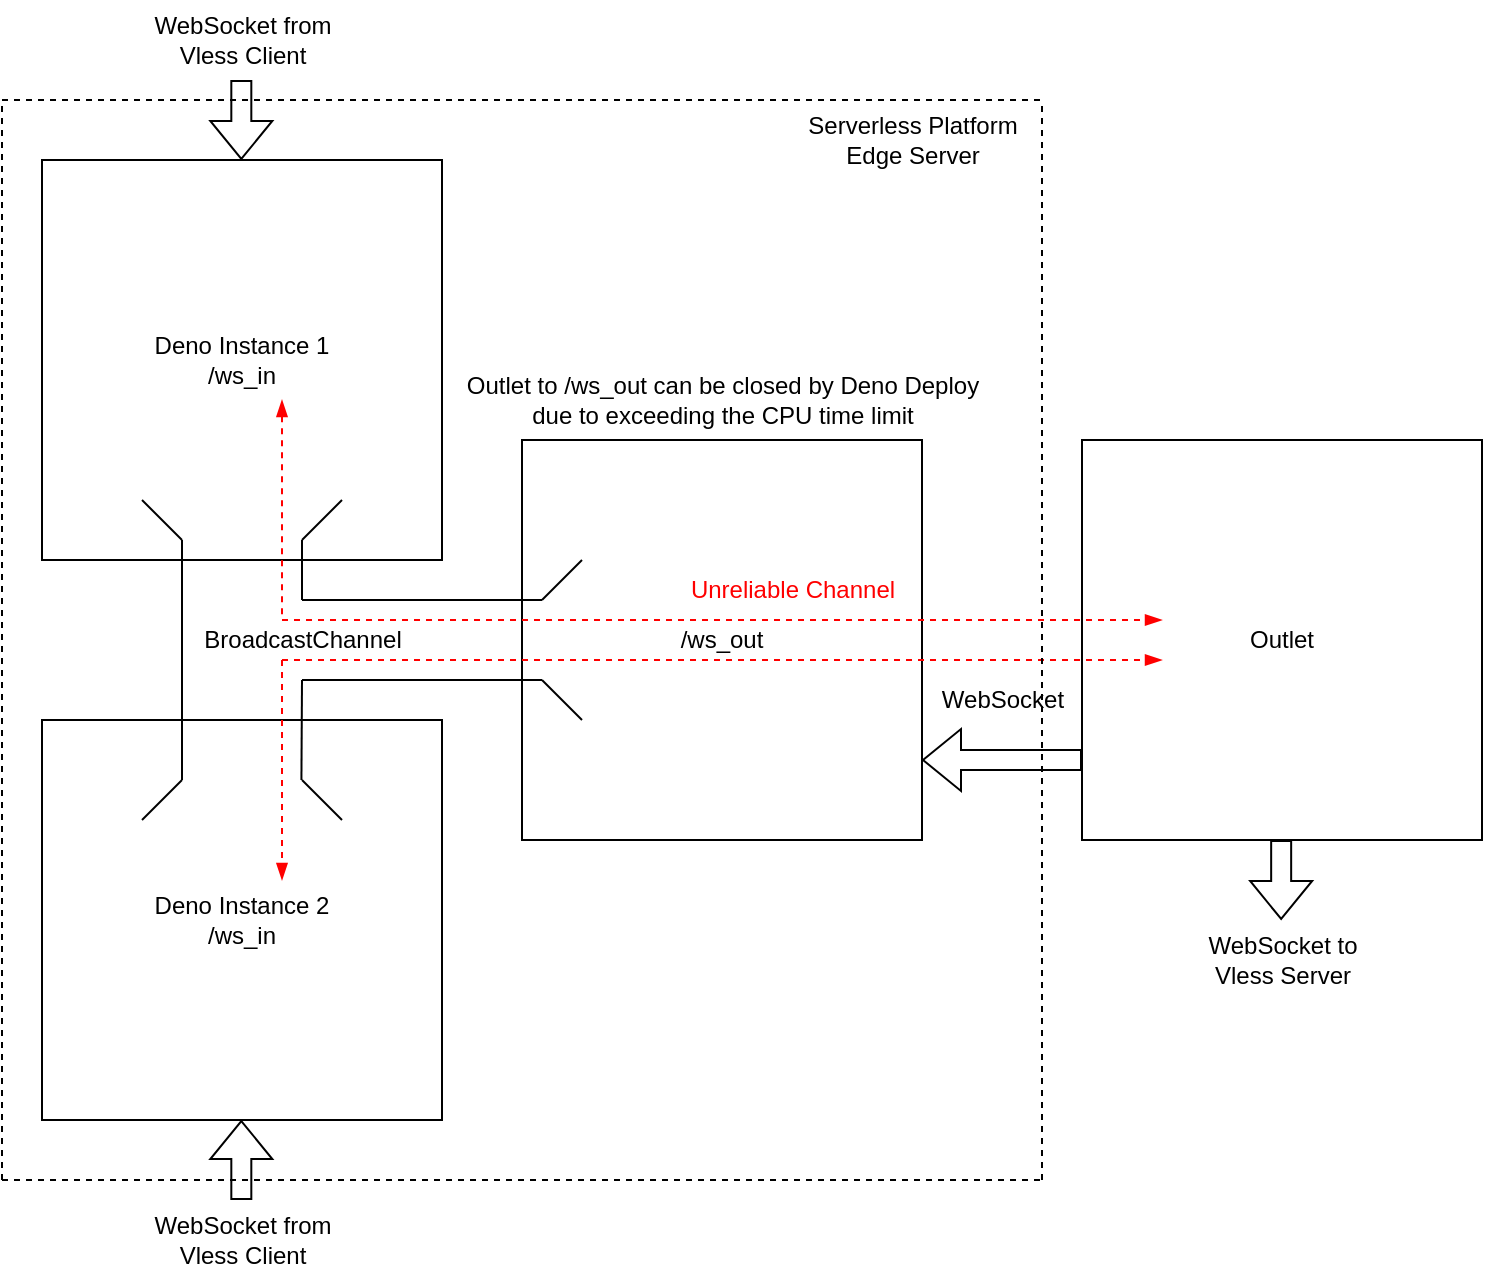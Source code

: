 <mxfile version="21.5.0" type="device">
  <diagram name="Page-1" id="XON07IPh-ZJK_7BV2nB7">
    <mxGraphModel dx="1418" dy="836" grid="1" gridSize="10" guides="1" tooltips="1" connect="1" arrows="1" fold="1" page="1" pageScale="1" pageWidth="850" pageHeight="1100" math="0" shadow="0">
      <root>
        <mxCell id="0" />
        <mxCell id="1" parent="0" />
        <mxCell id="BTfkqiBdbR_koEkJdETr-1" value="Deno Instance 1&lt;br&gt;/ws_in" style="rounded=0;whiteSpace=wrap;html=1;" parent="1" vertex="1">
          <mxGeometry x="80" y="160" width="200" height="200" as="geometry" />
        </mxCell>
        <mxCell id="BTfkqiBdbR_koEkJdETr-2" value="Deno Instance 2&lt;br&gt;/ws_in" style="rounded=0;whiteSpace=wrap;html=1;" parent="1" vertex="1">
          <mxGeometry x="80" y="440" width="200" height="200" as="geometry" />
        </mxCell>
        <mxCell id="BTfkqiBdbR_koEkJdETr-4" value="" style="endArrow=none;html=1;rounded=0;" parent="1" edge="1">
          <mxGeometry width="50" height="50" relative="1" as="geometry">
            <mxPoint x="150" y="470" as="sourcePoint" />
            <mxPoint x="150" y="350" as="targetPoint" />
          </mxGeometry>
        </mxCell>
        <mxCell id="BTfkqiBdbR_koEkJdETr-5" value="" style="endArrow=none;html=1;rounded=0;" parent="1" edge="1">
          <mxGeometry width="50" height="50" relative="1" as="geometry">
            <mxPoint x="150" y="470" as="sourcePoint" />
            <mxPoint x="130" y="490" as="targetPoint" />
          </mxGeometry>
        </mxCell>
        <mxCell id="BTfkqiBdbR_koEkJdETr-6" value="" style="endArrow=none;html=1;rounded=0;" parent="1" edge="1">
          <mxGeometry width="50" height="50" relative="1" as="geometry">
            <mxPoint x="150" y="350" as="sourcePoint" />
            <mxPoint x="130" y="330" as="targetPoint" />
          </mxGeometry>
        </mxCell>
        <mxCell id="BTfkqiBdbR_koEkJdETr-8" value="" style="endArrow=none;html=1;rounded=0;" parent="1" edge="1">
          <mxGeometry width="50" height="50" relative="1" as="geometry">
            <mxPoint x="230" y="330" as="sourcePoint" />
            <mxPoint x="210" y="350" as="targetPoint" />
          </mxGeometry>
        </mxCell>
        <mxCell id="BTfkqiBdbR_koEkJdETr-9" value="" style="endArrow=none;html=1;rounded=0;" parent="1" edge="1">
          <mxGeometry width="50" height="50" relative="1" as="geometry">
            <mxPoint x="230" y="490" as="sourcePoint" />
            <mxPoint x="210" y="470" as="targetPoint" />
          </mxGeometry>
        </mxCell>
        <mxCell id="BTfkqiBdbR_koEkJdETr-10" value="BroadcastChannel" style="text;html=1;align=center;verticalAlign=middle;resizable=0;points=[];autosize=1;strokeColor=none;fillColor=none;" parent="1" vertex="1">
          <mxGeometry x="150" y="385" width="120" height="30" as="geometry" />
        </mxCell>
        <mxCell id="BTfkqiBdbR_koEkJdETr-11" value="/ws_out" style="rounded=0;whiteSpace=wrap;html=1;" parent="1" vertex="1">
          <mxGeometry x="320" y="300" width="200" height="200" as="geometry" />
        </mxCell>
        <mxCell id="BTfkqiBdbR_koEkJdETr-12" value="" style="endArrow=none;html=1;rounded=0;" parent="1" edge="1">
          <mxGeometry width="50" height="50" relative="1" as="geometry">
            <mxPoint x="209.71" y="470" as="sourcePoint" />
            <mxPoint x="210" y="420" as="targetPoint" />
          </mxGeometry>
        </mxCell>
        <mxCell id="BTfkqiBdbR_koEkJdETr-13" value="" style="endArrow=none;html=1;rounded=0;" parent="1" edge="1">
          <mxGeometry width="50" height="50" relative="1" as="geometry">
            <mxPoint x="210" y="380" as="sourcePoint" />
            <mxPoint x="210" y="350" as="targetPoint" />
          </mxGeometry>
        </mxCell>
        <mxCell id="BTfkqiBdbR_koEkJdETr-14" value="" style="endArrow=none;html=1;rounded=0;" parent="1" edge="1">
          <mxGeometry width="50" height="50" relative="1" as="geometry">
            <mxPoint x="210" y="380" as="sourcePoint" />
            <mxPoint x="330" y="380" as="targetPoint" />
          </mxGeometry>
        </mxCell>
        <mxCell id="BTfkqiBdbR_koEkJdETr-15" value="" style="endArrow=none;html=1;rounded=0;" parent="1" edge="1">
          <mxGeometry width="50" height="50" relative="1" as="geometry">
            <mxPoint x="210" y="420" as="sourcePoint" />
            <mxPoint x="330" y="420" as="targetPoint" />
          </mxGeometry>
        </mxCell>
        <mxCell id="BTfkqiBdbR_koEkJdETr-16" value="" style="endArrow=none;html=1;rounded=0;" parent="1" edge="1">
          <mxGeometry width="50" height="50" relative="1" as="geometry">
            <mxPoint x="350" y="360" as="sourcePoint" />
            <mxPoint x="330" y="380" as="targetPoint" />
          </mxGeometry>
        </mxCell>
        <mxCell id="BTfkqiBdbR_koEkJdETr-17" value="" style="endArrow=none;html=1;rounded=0;" parent="1" edge="1">
          <mxGeometry width="50" height="50" relative="1" as="geometry">
            <mxPoint x="350" y="440" as="sourcePoint" />
            <mxPoint x="330" y="420" as="targetPoint" />
          </mxGeometry>
        </mxCell>
        <mxCell id="BTfkqiBdbR_koEkJdETr-18" value="Outlet" style="rounded=0;whiteSpace=wrap;html=1;" parent="1" vertex="1">
          <mxGeometry x="600" y="300" width="200" height="200" as="geometry" />
        </mxCell>
        <mxCell id="BTfkqiBdbR_koEkJdETr-19" value="" style="shape=flexArrow;endArrow=classic;html=1;rounded=0;width=10;comic=0;" parent="1" edge="1">
          <mxGeometry width="50" height="50" relative="1" as="geometry">
            <mxPoint x="600" y="460.0" as="sourcePoint" />
            <mxPoint x="520" y="460.0" as="targetPoint" />
          </mxGeometry>
        </mxCell>
        <mxCell id="BTfkqiBdbR_koEkJdETr-21" value="WebSocket" style="text;html=1;align=center;verticalAlign=middle;resizable=0;points=[];autosize=1;strokeColor=none;fillColor=none;" parent="1" vertex="1">
          <mxGeometry x="520" y="415" width="80" height="30" as="geometry" />
        </mxCell>
        <mxCell id="BTfkqiBdbR_koEkJdETr-22" value="" style="endArrow=none;dashed=1;html=1;rounded=0;strokeColor=#FF0000;startArrow=blockThin;startFill=1;" parent="1" edge="1">
          <mxGeometry width="50" height="50" relative="1" as="geometry">
            <mxPoint x="200" y="280" as="sourcePoint" />
            <mxPoint x="200" y="390" as="targetPoint" />
          </mxGeometry>
        </mxCell>
        <mxCell id="BTfkqiBdbR_koEkJdETr-23" value="" style="endArrow=blockThin;dashed=1;html=1;rounded=0;strokeColor=#FF0000;endFill=1;" parent="1" edge="1">
          <mxGeometry width="50" height="50" relative="1" as="geometry">
            <mxPoint x="200" y="390" as="sourcePoint" />
            <mxPoint x="640" y="390" as="targetPoint" />
          </mxGeometry>
        </mxCell>
        <mxCell id="BTfkqiBdbR_koEkJdETr-24" value="Unreliable Channel" style="text;html=1;align=center;verticalAlign=middle;resizable=0;points=[];autosize=1;strokeColor=none;fillColor=none;fontColor=#FF0000;" parent="1" vertex="1">
          <mxGeometry x="390" y="360" width="130" height="30" as="geometry" />
        </mxCell>
        <mxCell id="BTfkqiBdbR_koEkJdETr-26" value="Outlet to /ws_out can be closed by Deno Deploy&lt;br&gt;due to exceeding the CPU time limit" style="text;html=1;align=center;verticalAlign=middle;resizable=0;points=[];autosize=1;strokeColor=none;fillColor=none;" parent="1" vertex="1">
          <mxGeometry x="280" y="260" width="280" height="40" as="geometry" />
        </mxCell>
        <mxCell id="BTfkqiBdbR_koEkJdETr-27" value="" style="shape=flexArrow;endArrow=classic;html=1;rounded=0;width=10;comic=0;" parent="1" edge="1">
          <mxGeometry width="50" height="50" relative="1" as="geometry">
            <mxPoint x="179.66" y="120" as="sourcePoint" />
            <mxPoint x="179.66" y="160" as="targetPoint" />
          </mxGeometry>
        </mxCell>
        <mxCell id="BTfkqiBdbR_koEkJdETr-28" value="WebSocket from&lt;br&gt;Vless Client" style="text;html=1;align=center;verticalAlign=middle;resizable=0;points=[];autosize=1;strokeColor=none;fillColor=none;" parent="1" vertex="1">
          <mxGeometry x="125" y="80" width="110" height="40" as="geometry" />
        </mxCell>
        <mxCell id="BTfkqiBdbR_koEkJdETr-29" value="" style="shape=flexArrow;endArrow=classic;html=1;rounded=0;width=10;comic=0;" parent="1" edge="1">
          <mxGeometry width="50" height="50" relative="1" as="geometry">
            <mxPoint x="179.66" y="680" as="sourcePoint" />
            <mxPoint x="179.66" y="640" as="targetPoint" />
          </mxGeometry>
        </mxCell>
        <mxCell id="BTfkqiBdbR_koEkJdETr-31" value="" style="endArrow=blockThin;dashed=1;html=1;rounded=0;strokeColor=#FF0000;endFill=1;" parent="1" edge="1">
          <mxGeometry width="50" height="50" relative="1" as="geometry">
            <mxPoint x="200" y="410" as="sourcePoint" />
            <mxPoint x="640" y="410" as="targetPoint" />
          </mxGeometry>
        </mxCell>
        <mxCell id="BTfkqiBdbR_koEkJdETr-32" value="" style="endArrow=blockThin;dashed=1;html=1;rounded=0;strokeColor=#FF0000;endFill=1;" parent="1" edge="1">
          <mxGeometry width="50" height="50" relative="1" as="geometry">
            <mxPoint x="200" y="410" as="sourcePoint" />
            <mxPoint x="200" y="520" as="targetPoint" />
          </mxGeometry>
        </mxCell>
        <mxCell id="BTfkqiBdbR_koEkJdETr-34" value="" style="shape=flexArrow;endArrow=classic;html=1;rounded=0;width=10;comic=0;" parent="1" edge="1">
          <mxGeometry width="50" height="50" relative="1" as="geometry">
            <mxPoint x="699.58" y="500" as="sourcePoint" />
            <mxPoint x="699.58" y="540" as="targetPoint" />
          </mxGeometry>
        </mxCell>
        <mxCell id="BTfkqiBdbR_koEkJdETr-36" value="WebSocket from&lt;br&gt;Vless Client" style="text;html=1;align=center;verticalAlign=middle;resizable=0;points=[];autosize=1;strokeColor=none;fillColor=none;" parent="1" vertex="1">
          <mxGeometry x="125" y="680" width="110" height="40" as="geometry" />
        </mxCell>
        <mxCell id="BTfkqiBdbR_koEkJdETr-38" value="WebSocket to&lt;br&gt;Vless Server" style="text;html=1;align=center;verticalAlign=middle;resizable=0;points=[];autosize=1;strokeColor=none;fillColor=none;" parent="1" vertex="1">
          <mxGeometry x="650" y="540" width="100" height="40" as="geometry" />
        </mxCell>
        <mxCell id="BTfkqiBdbR_koEkJdETr-39" value="" style="endArrow=none;dashed=1;html=1;rounded=0;" parent="1" edge="1">
          <mxGeometry width="50" height="50" relative="1" as="geometry">
            <mxPoint x="60" y="130" as="sourcePoint" />
            <mxPoint x="580" y="130" as="targetPoint" />
          </mxGeometry>
        </mxCell>
        <mxCell id="BTfkqiBdbR_koEkJdETr-40" value="" style="endArrow=none;dashed=1;html=1;rounded=0;" parent="1" edge="1">
          <mxGeometry width="50" height="50" relative="1" as="geometry">
            <mxPoint x="580" y="670" as="sourcePoint" />
            <mxPoint x="580" y="130" as="targetPoint" />
          </mxGeometry>
        </mxCell>
        <mxCell id="BTfkqiBdbR_koEkJdETr-41" value="" style="endArrow=none;dashed=1;html=1;rounded=0;" parent="1" edge="1">
          <mxGeometry width="50" height="50" relative="1" as="geometry">
            <mxPoint x="60" y="670" as="sourcePoint" />
            <mxPoint x="580" y="670" as="targetPoint" />
          </mxGeometry>
        </mxCell>
        <mxCell id="BTfkqiBdbR_koEkJdETr-42" value="" style="endArrow=none;dashed=1;html=1;rounded=0;" parent="1" edge="1">
          <mxGeometry width="50" height="50" relative="1" as="geometry">
            <mxPoint x="60" y="670" as="sourcePoint" />
            <mxPoint x="60" y="130" as="targetPoint" />
          </mxGeometry>
        </mxCell>
        <mxCell id="BTfkqiBdbR_koEkJdETr-43" value="Serverless Platform&lt;br&gt;Edge Server" style="text;html=1;align=center;verticalAlign=middle;resizable=0;points=[];autosize=1;strokeColor=none;fillColor=none;" parent="1" vertex="1">
          <mxGeometry x="450" y="130" width="130" height="40" as="geometry" />
        </mxCell>
      </root>
    </mxGraphModel>
  </diagram>
</mxfile>
